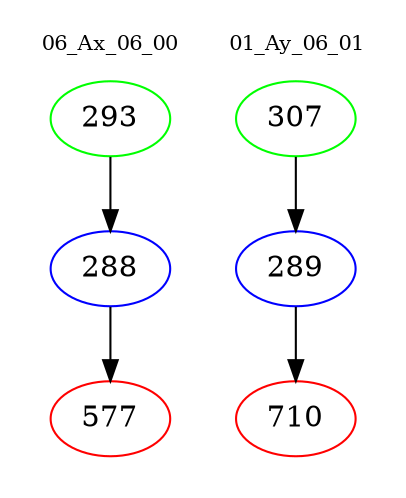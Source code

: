 digraph{
subgraph cluster_0 {
color = white
label = "06_Ax_06_00";
fontsize=10;
T0_293 [label="293", color="green"]
T0_293 -> T0_288 [color="black"]
T0_288 [label="288", color="blue"]
T0_288 -> T0_577 [color="black"]
T0_577 [label="577", color="red"]
}
subgraph cluster_1 {
color = white
label = "01_Ay_06_01";
fontsize=10;
T1_307 [label="307", color="green"]
T1_307 -> T1_289 [color="black"]
T1_289 [label="289", color="blue"]
T1_289 -> T1_710 [color="black"]
T1_710 [label="710", color="red"]
}
}
